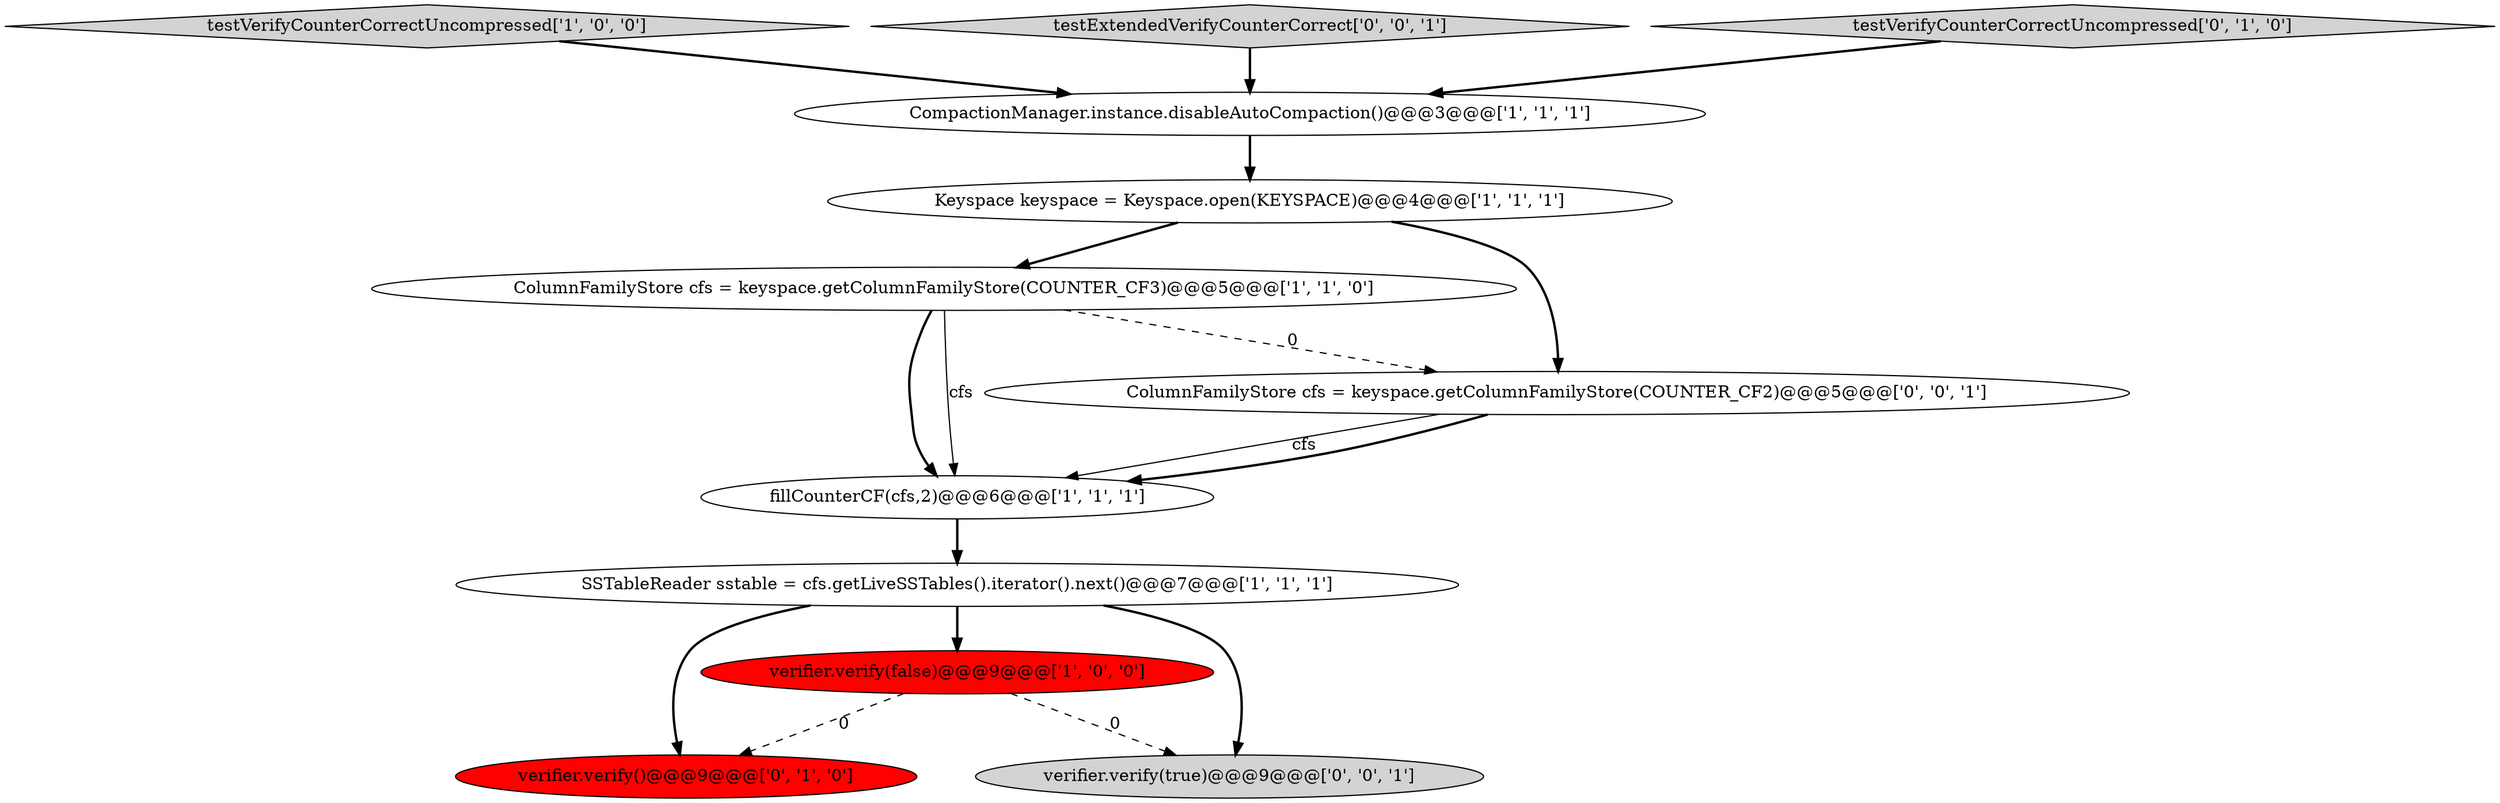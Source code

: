 digraph {
7 [style = filled, label = "verifier.verify()@@@9@@@['0', '1', '0']", fillcolor = red, shape = ellipse image = "AAA1AAABBB2BBB"];
3 [style = filled, label = "Keyspace keyspace = Keyspace.open(KEYSPACE)@@@4@@@['1', '1', '1']", fillcolor = white, shape = ellipse image = "AAA0AAABBB1BBB"];
6 [style = filled, label = "ColumnFamilyStore cfs = keyspace.getColumnFamilyStore(COUNTER_CF3)@@@5@@@['1', '1', '0']", fillcolor = white, shape = ellipse image = "AAA0AAABBB1BBB"];
10 [style = filled, label = "verifier.verify(true)@@@9@@@['0', '0', '1']", fillcolor = lightgray, shape = ellipse image = "AAA0AAABBB3BBB"];
9 [style = filled, label = "ColumnFamilyStore cfs = keyspace.getColumnFamilyStore(COUNTER_CF2)@@@5@@@['0', '0', '1']", fillcolor = white, shape = ellipse image = "AAA0AAABBB3BBB"];
0 [style = filled, label = "testVerifyCounterCorrectUncompressed['1', '0', '0']", fillcolor = lightgray, shape = diamond image = "AAA0AAABBB1BBB"];
2 [style = filled, label = "verifier.verify(false)@@@9@@@['1', '0', '0']", fillcolor = red, shape = ellipse image = "AAA1AAABBB1BBB"];
4 [style = filled, label = "fillCounterCF(cfs,2)@@@6@@@['1', '1', '1']", fillcolor = white, shape = ellipse image = "AAA0AAABBB1BBB"];
1 [style = filled, label = "SSTableReader sstable = cfs.getLiveSSTables().iterator().next()@@@7@@@['1', '1', '1']", fillcolor = white, shape = ellipse image = "AAA0AAABBB1BBB"];
11 [style = filled, label = "testExtendedVerifyCounterCorrect['0', '0', '1']", fillcolor = lightgray, shape = diamond image = "AAA0AAABBB3BBB"];
8 [style = filled, label = "testVerifyCounterCorrectUncompressed['0', '1', '0']", fillcolor = lightgray, shape = diamond image = "AAA0AAABBB2BBB"];
5 [style = filled, label = "CompactionManager.instance.disableAutoCompaction()@@@3@@@['1', '1', '1']", fillcolor = white, shape = ellipse image = "AAA0AAABBB1BBB"];
5->3 [style = bold, label=""];
3->9 [style = bold, label=""];
6->4 [style = bold, label=""];
3->6 [style = bold, label=""];
11->5 [style = bold, label=""];
1->2 [style = bold, label=""];
4->1 [style = bold, label=""];
6->4 [style = solid, label="cfs"];
2->10 [style = dashed, label="0"];
9->4 [style = solid, label="cfs"];
8->5 [style = bold, label=""];
2->7 [style = dashed, label="0"];
1->10 [style = bold, label=""];
1->7 [style = bold, label=""];
9->4 [style = bold, label=""];
0->5 [style = bold, label=""];
6->9 [style = dashed, label="0"];
}

